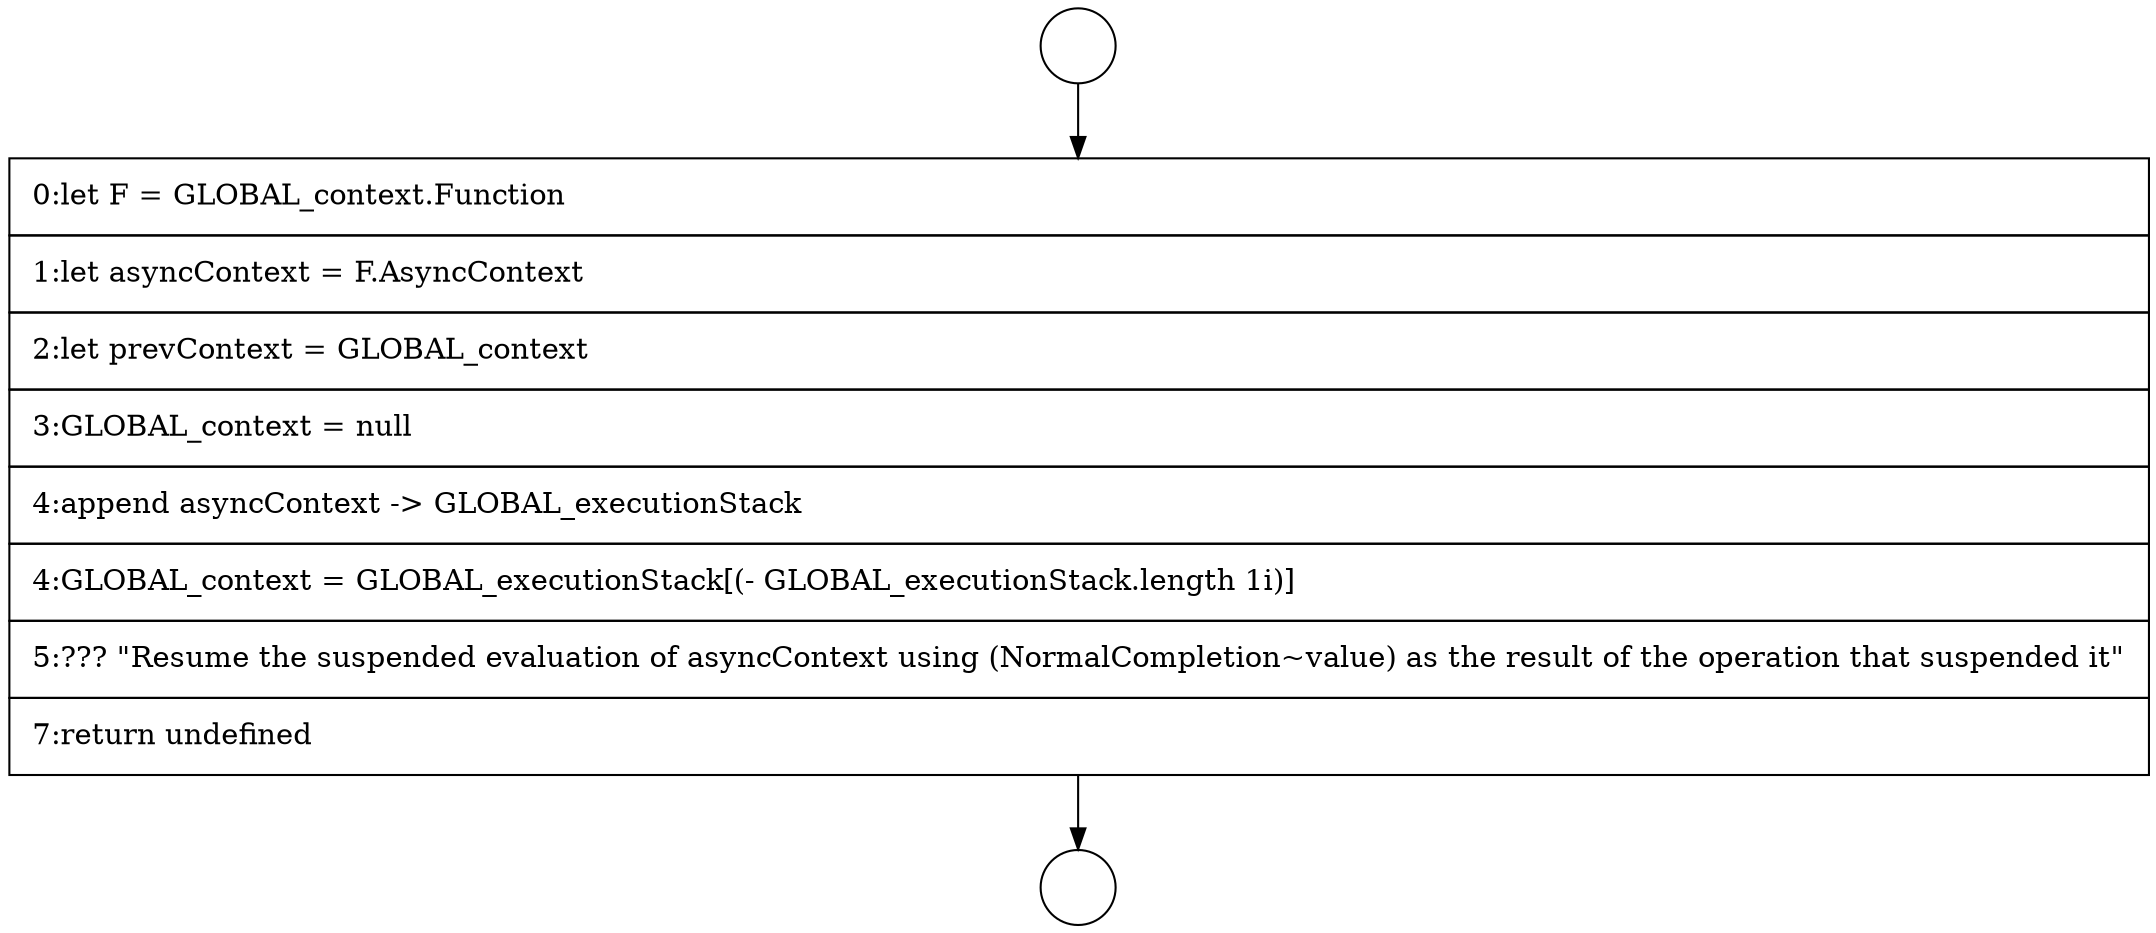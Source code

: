 digraph {
  node18 [shape=circle label=" " color="black" fillcolor="white" style=filled]
  node20 [shape=none, margin=0, label=<<font color="black">
    <table border="0" cellborder="1" cellspacing="0" cellpadding="10">
      <tr><td align="left">0:let F = GLOBAL_context.Function</td></tr>
      <tr><td align="left">1:let asyncContext = F.AsyncContext</td></tr>
      <tr><td align="left">2:let prevContext = GLOBAL_context</td></tr>
      <tr><td align="left">3:GLOBAL_context = null</td></tr>
      <tr><td align="left">4:append asyncContext -&gt; GLOBAL_executionStack</td></tr>
      <tr><td align="left">4:GLOBAL_context = GLOBAL_executionStack[(- GLOBAL_executionStack.length 1i)]</td></tr>
      <tr><td align="left">5:??? &quot;Resume the suspended evaluation of asyncContext using (NormalCompletion~value) as the result of the operation that suspended it&quot;</td></tr>
      <tr><td align="left">7:return undefined</td></tr>
    </table>
  </font>> color="black" fillcolor="white" style=filled]
  node19 [shape=circle label=" " color="black" fillcolor="white" style=filled]
  node18 -> node20 [ color="black"]
  node20 -> node19 [ color="black"]
}

